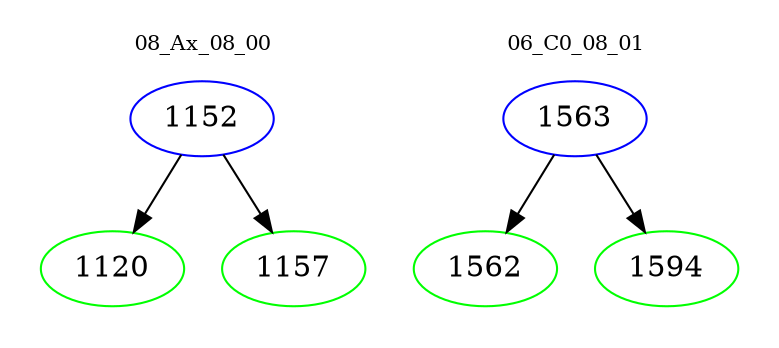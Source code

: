 digraph{
subgraph cluster_0 {
color = white
label = "08_Ax_08_00";
fontsize=10;
T0_1152 [label="1152", color="blue"]
T0_1152 -> T0_1120 [color="black"]
T0_1120 [label="1120", color="green"]
T0_1152 -> T0_1157 [color="black"]
T0_1157 [label="1157", color="green"]
}
subgraph cluster_1 {
color = white
label = "06_C0_08_01";
fontsize=10;
T1_1563 [label="1563", color="blue"]
T1_1563 -> T1_1562 [color="black"]
T1_1562 [label="1562", color="green"]
T1_1563 -> T1_1594 [color="black"]
T1_1594 [label="1594", color="green"]
}
}
